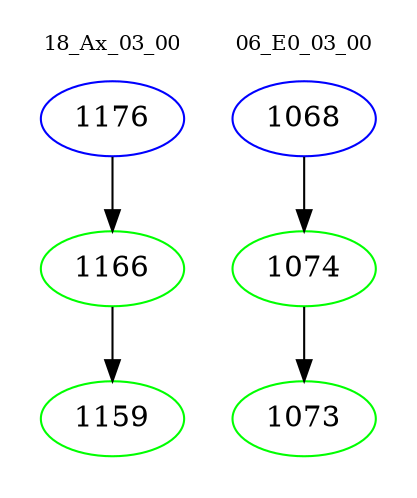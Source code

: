 digraph{
subgraph cluster_0 {
color = white
label = "18_Ax_03_00";
fontsize=10;
T0_1176 [label="1176", color="blue"]
T0_1176 -> T0_1166 [color="black"]
T0_1166 [label="1166", color="green"]
T0_1166 -> T0_1159 [color="black"]
T0_1159 [label="1159", color="green"]
}
subgraph cluster_1 {
color = white
label = "06_E0_03_00";
fontsize=10;
T1_1068 [label="1068", color="blue"]
T1_1068 -> T1_1074 [color="black"]
T1_1074 [label="1074", color="green"]
T1_1074 -> T1_1073 [color="black"]
T1_1073 [label="1073", color="green"]
}
}
